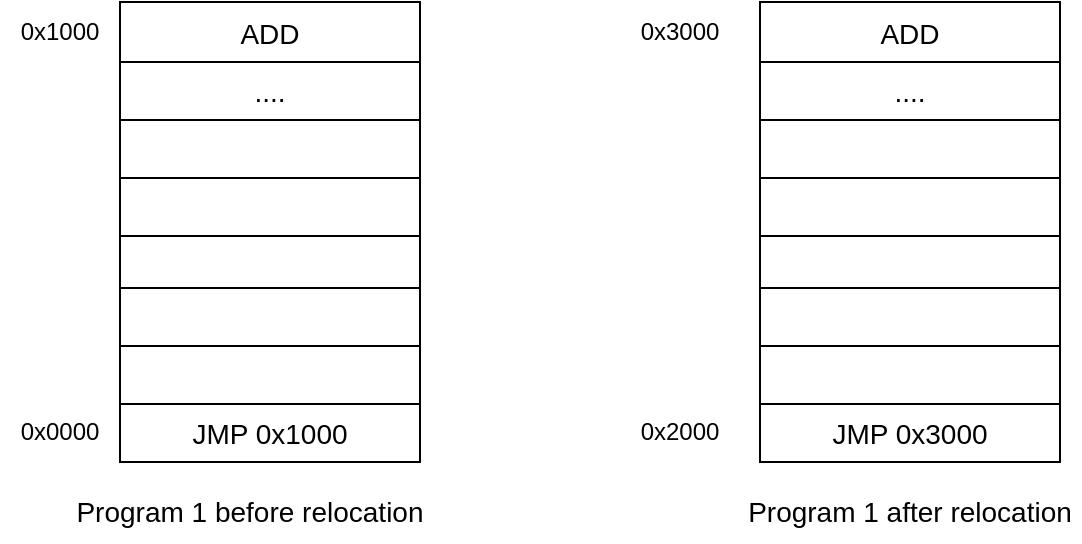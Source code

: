 <mxfile version="20.8.16" type="device"><diagram name="Page-1" id="rTUaQq8XAV8iF2VrG42x"><mxGraphModel dx="1010" dy="733" grid="1" gridSize="10" guides="1" tooltips="1" connect="1" arrows="1" fold="1" page="1" pageScale="1" pageWidth="850" pageHeight="1100" math="0" shadow="0"><root><mxCell id="0"/><mxCell id="1" parent="0"/><mxCell id="K6TayqMUjYeeOzUF6PBt-67" value="0x0000" style="text;strokeColor=none;align=center;fillColor=none;html=1;verticalAlign=middle;whiteSpace=wrap;rounded=0;" parent="1" vertex="1"><mxGeometry x="70" y="550" width="60" height="30" as="geometry"/></mxCell><mxCell id="K6TayqMUjYeeOzUF6PBt-68" value="0x2000" style="text;strokeColor=none;align=center;fillColor=none;html=1;verticalAlign=middle;whiteSpace=wrap;rounded=0;" parent="1" vertex="1"><mxGeometry x="380" y="550" width="60" height="30" as="geometry"/></mxCell><mxCell id="K6TayqMUjYeeOzUF6PBt-69" value="0x1000" style="text;strokeColor=none;align=center;fillColor=none;html=1;verticalAlign=middle;whiteSpace=wrap;rounded=0;" parent="1" vertex="1"><mxGeometry x="70" y="350" width="60" height="30" as="geometry"/></mxCell><mxCell id="K6TayqMUjYeeOzUF6PBt-70" value="0x3000" style="text;strokeColor=none;align=center;fillColor=none;html=1;verticalAlign=middle;whiteSpace=wrap;rounded=0;" parent="1" vertex="1"><mxGeometry x="380" y="350" width="60" height="30" as="geometry"/></mxCell><mxCell id="K6TayqMUjYeeOzUF6PBt-71" value="Program 1 before relocation" style="text;strokeColor=none;align=center;fillColor=none;html=1;verticalAlign=middle;whiteSpace=wrap;rounded=0;fontSize=14;" parent="1" vertex="1"><mxGeometry x="100" y="590" width="190" height="30" as="geometry"/></mxCell><mxCell id="K6TayqMUjYeeOzUF6PBt-72" value="Program 1 after relocation" style="text;strokeColor=none;align=center;fillColor=none;html=1;verticalAlign=middle;whiteSpace=wrap;rounded=0;fontSize=14;" parent="1" vertex="1"><mxGeometry x="440" y="590" width="170" height="30" as="geometry"/></mxCell><mxCell id="K6TayqMUjYeeOzUF6PBt-73" value="ADD" style="shape=table;startSize=30;container=1;collapsible=0;childLayout=tableLayout;fontSize=14;" parent="1" vertex="1"><mxGeometry x="130" y="350" width="150" height="230" as="geometry"/></mxCell><mxCell id="K6TayqMUjYeeOzUF6PBt-74" value="" style="shape=tableRow;horizontal=0;startSize=0;swimlaneHead=0;swimlaneBody=0;strokeColor=inherit;top=0;left=0;bottom=0;right=0;collapsible=0;dropTarget=0;fillColor=none;points=[[0,0.5],[1,0.5]];portConstraint=eastwest;fontSize=14;" parent="K6TayqMUjYeeOzUF6PBt-73" vertex="1"><mxGeometry y="30" width="150" height="29" as="geometry"/></mxCell><mxCell id="K6TayqMUjYeeOzUF6PBt-75" value="...." style="shape=partialRectangle;html=1;whiteSpace=wrap;connectable=0;strokeColor=inherit;overflow=hidden;fillColor=none;top=0;left=0;bottom=0;right=0;pointerEvents=1;fontSize=14;" parent="K6TayqMUjYeeOzUF6PBt-74" vertex="1"><mxGeometry width="150" height="29" as="geometry"><mxRectangle width="150" height="29" as="alternateBounds"/></mxGeometry></mxCell><mxCell id="K6TayqMUjYeeOzUF6PBt-76" value="" style="shape=tableRow;horizontal=0;startSize=0;swimlaneHead=0;swimlaneBody=0;strokeColor=inherit;top=0;left=0;bottom=0;right=0;collapsible=0;dropTarget=0;fillColor=none;points=[[0,0.5],[1,0.5]];portConstraint=eastwest;fontSize=14;" parent="K6TayqMUjYeeOzUF6PBt-73" vertex="1"><mxGeometry y="59" width="150" height="29" as="geometry"/></mxCell><mxCell id="K6TayqMUjYeeOzUF6PBt-77" value="" style="shape=partialRectangle;html=1;whiteSpace=wrap;connectable=0;strokeColor=inherit;overflow=hidden;fillColor=none;top=0;left=0;bottom=0;right=0;pointerEvents=1;fontSize=14;" parent="K6TayqMUjYeeOzUF6PBt-76" vertex="1"><mxGeometry width="150" height="29" as="geometry"><mxRectangle width="150" height="29" as="alternateBounds"/></mxGeometry></mxCell><mxCell id="K6TayqMUjYeeOzUF6PBt-78" value="" style="shape=tableRow;horizontal=0;startSize=0;swimlaneHead=0;swimlaneBody=0;strokeColor=inherit;top=0;left=0;bottom=0;right=0;collapsible=0;dropTarget=0;fillColor=none;points=[[0,0.5],[1,0.5]];portConstraint=eastwest;fontSize=14;" parent="K6TayqMUjYeeOzUF6PBt-73" vertex="1"><mxGeometry y="88" width="150" height="29" as="geometry"/></mxCell><mxCell id="K6TayqMUjYeeOzUF6PBt-79" value="" style="shape=partialRectangle;html=1;whiteSpace=wrap;connectable=0;strokeColor=inherit;overflow=hidden;fillColor=none;top=0;left=0;bottom=0;right=0;pointerEvents=1;fontSize=14;" parent="K6TayqMUjYeeOzUF6PBt-78" vertex="1"><mxGeometry width="150" height="29" as="geometry"><mxRectangle width="150" height="29" as="alternateBounds"/></mxGeometry></mxCell><mxCell id="K6TayqMUjYeeOzUF6PBt-80" value="" style="shape=tableRow;horizontal=0;startSize=0;swimlaneHead=0;swimlaneBody=0;strokeColor=inherit;top=0;left=0;bottom=0;right=0;collapsible=0;dropTarget=0;fillColor=none;points=[[0,0.5],[1,0.5]];portConstraint=eastwest;fontSize=14;" parent="K6TayqMUjYeeOzUF6PBt-73" vertex="1"><mxGeometry y="117" width="150" height="26" as="geometry"/></mxCell><mxCell id="K6TayqMUjYeeOzUF6PBt-81" value="" style="shape=partialRectangle;html=1;whiteSpace=wrap;connectable=0;strokeColor=inherit;overflow=hidden;fillColor=none;top=0;left=0;bottom=0;right=0;pointerEvents=1;fontSize=14;" parent="K6TayqMUjYeeOzUF6PBt-80" vertex="1"><mxGeometry width="150" height="26" as="geometry"><mxRectangle width="150" height="26" as="alternateBounds"/></mxGeometry></mxCell><mxCell id="K6TayqMUjYeeOzUF6PBt-82" value="" style="shape=tableRow;horizontal=0;startSize=0;swimlaneHead=0;swimlaneBody=0;strokeColor=inherit;top=0;left=0;bottom=0;right=0;collapsible=0;dropTarget=0;fillColor=none;points=[[0,0.5],[1,0.5]];portConstraint=eastwest;fontSize=14;" parent="K6TayqMUjYeeOzUF6PBt-73" vertex="1"><mxGeometry y="143" width="150" height="29" as="geometry"/></mxCell><mxCell id="K6TayqMUjYeeOzUF6PBt-83" value="" style="shape=partialRectangle;html=1;whiteSpace=wrap;connectable=0;strokeColor=inherit;overflow=hidden;fillColor=none;top=0;left=0;bottom=0;right=0;pointerEvents=1;fontSize=14;" parent="K6TayqMUjYeeOzUF6PBt-82" vertex="1"><mxGeometry width="150" height="29" as="geometry"><mxRectangle width="150" height="29" as="alternateBounds"/></mxGeometry></mxCell><mxCell id="K6TayqMUjYeeOzUF6PBt-84" value="" style="shape=tableRow;horizontal=0;startSize=0;swimlaneHead=0;swimlaneBody=0;strokeColor=inherit;top=0;left=0;bottom=0;right=0;collapsible=0;dropTarget=0;fillColor=none;points=[[0,0.5],[1,0.5]];portConstraint=eastwest;fontSize=14;" parent="K6TayqMUjYeeOzUF6PBt-73" vertex="1"><mxGeometry y="172" width="150" height="29" as="geometry"/></mxCell><mxCell id="K6TayqMUjYeeOzUF6PBt-85" value="" style="shape=partialRectangle;html=1;whiteSpace=wrap;connectable=0;strokeColor=inherit;overflow=hidden;fillColor=none;top=0;left=0;bottom=0;right=0;pointerEvents=1;fontSize=14;" parent="K6TayqMUjYeeOzUF6PBt-84" vertex="1"><mxGeometry width="150" height="29" as="geometry"><mxRectangle width="150" height="29" as="alternateBounds"/></mxGeometry></mxCell><mxCell id="K6TayqMUjYeeOzUF6PBt-86" value="" style="shape=tableRow;horizontal=0;startSize=0;swimlaneHead=0;swimlaneBody=0;strokeColor=inherit;top=0;left=0;bottom=0;right=0;collapsible=0;dropTarget=0;fillColor=none;points=[[0,0.5],[1,0.5]];portConstraint=eastwest;fontSize=14;" parent="K6TayqMUjYeeOzUF6PBt-73" vertex="1"><mxGeometry y="201" width="150" height="29" as="geometry"/></mxCell><mxCell id="K6TayqMUjYeeOzUF6PBt-87" value="JMP 0x1000" style="shape=partialRectangle;html=1;whiteSpace=wrap;connectable=0;strokeColor=inherit;overflow=hidden;fillColor=none;top=0;left=0;bottom=0;right=0;pointerEvents=1;fontSize=14;" parent="K6TayqMUjYeeOzUF6PBt-86" vertex="1"><mxGeometry width="150" height="29" as="geometry"><mxRectangle width="150" height="29" as="alternateBounds"/></mxGeometry></mxCell><mxCell id="K6TayqMUjYeeOzUF6PBt-88" value="ADD" style="shape=table;startSize=30;container=1;collapsible=0;childLayout=tableLayout;fontSize=14;" parent="1" vertex="1"><mxGeometry x="450" y="350" width="150" height="230" as="geometry"/></mxCell><mxCell id="K6TayqMUjYeeOzUF6PBt-89" value="" style="shape=tableRow;horizontal=0;startSize=0;swimlaneHead=0;swimlaneBody=0;strokeColor=inherit;top=0;left=0;bottom=0;right=0;collapsible=0;dropTarget=0;fillColor=none;points=[[0,0.5],[1,0.5]];portConstraint=eastwest;fontSize=14;" parent="K6TayqMUjYeeOzUF6PBt-88" vertex="1"><mxGeometry y="30" width="150" height="29" as="geometry"/></mxCell><mxCell id="K6TayqMUjYeeOzUF6PBt-90" value="...." style="shape=partialRectangle;html=1;whiteSpace=wrap;connectable=0;strokeColor=inherit;overflow=hidden;fillColor=none;top=0;left=0;bottom=0;right=0;pointerEvents=1;fontSize=14;" parent="K6TayqMUjYeeOzUF6PBt-89" vertex="1"><mxGeometry width="150" height="29" as="geometry"><mxRectangle width="150" height="29" as="alternateBounds"/></mxGeometry></mxCell><mxCell id="K6TayqMUjYeeOzUF6PBt-91" value="" style="shape=tableRow;horizontal=0;startSize=0;swimlaneHead=0;swimlaneBody=0;strokeColor=inherit;top=0;left=0;bottom=0;right=0;collapsible=0;dropTarget=0;fillColor=none;points=[[0,0.5],[1,0.5]];portConstraint=eastwest;fontSize=14;" parent="K6TayqMUjYeeOzUF6PBt-88" vertex="1"><mxGeometry y="59" width="150" height="29" as="geometry"/></mxCell><mxCell id="K6TayqMUjYeeOzUF6PBt-92" value="" style="shape=partialRectangle;html=1;whiteSpace=wrap;connectable=0;strokeColor=inherit;overflow=hidden;fillColor=none;top=0;left=0;bottom=0;right=0;pointerEvents=1;fontSize=14;" parent="K6TayqMUjYeeOzUF6PBt-91" vertex="1"><mxGeometry width="150" height="29" as="geometry"><mxRectangle width="150" height="29" as="alternateBounds"/></mxGeometry></mxCell><mxCell id="K6TayqMUjYeeOzUF6PBt-93" value="" style="shape=tableRow;horizontal=0;startSize=0;swimlaneHead=0;swimlaneBody=0;strokeColor=inherit;top=0;left=0;bottom=0;right=0;collapsible=0;dropTarget=0;fillColor=none;points=[[0,0.5],[1,0.5]];portConstraint=eastwest;fontSize=14;" parent="K6TayqMUjYeeOzUF6PBt-88" vertex="1"><mxGeometry y="88" width="150" height="29" as="geometry"/></mxCell><mxCell id="K6TayqMUjYeeOzUF6PBt-94" value="" style="shape=partialRectangle;html=1;whiteSpace=wrap;connectable=0;strokeColor=inherit;overflow=hidden;fillColor=none;top=0;left=0;bottom=0;right=0;pointerEvents=1;fontSize=14;" parent="K6TayqMUjYeeOzUF6PBt-93" vertex="1"><mxGeometry width="150" height="29" as="geometry"><mxRectangle width="150" height="29" as="alternateBounds"/></mxGeometry></mxCell><mxCell id="K6TayqMUjYeeOzUF6PBt-95" value="" style="shape=tableRow;horizontal=0;startSize=0;swimlaneHead=0;swimlaneBody=0;strokeColor=inherit;top=0;left=0;bottom=0;right=0;collapsible=0;dropTarget=0;fillColor=none;points=[[0,0.5],[1,0.5]];portConstraint=eastwest;fontSize=14;" parent="K6TayqMUjYeeOzUF6PBt-88" vertex="1"><mxGeometry y="117" width="150" height="26" as="geometry"/></mxCell><mxCell id="K6TayqMUjYeeOzUF6PBt-96" value="" style="shape=partialRectangle;html=1;whiteSpace=wrap;connectable=0;strokeColor=inherit;overflow=hidden;fillColor=none;top=0;left=0;bottom=0;right=0;pointerEvents=1;fontSize=14;" parent="K6TayqMUjYeeOzUF6PBt-95" vertex="1"><mxGeometry width="150" height="26" as="geometry"><mxRectangle width="150" height="26" as="alternateBounds"/></mxGeometry></mxCell><mxCell id="K6TayqMUjYeeOzUF6PBt-97" value="" style="shape=tableRow;horizontal=0;startSize=0;swimlaneHead=0;swimlaneBody=0;strokeColor=inherit;top=0;left=0;bottom=0;right=0;collapsible=0;dropTarget=0;fillColor=none;points=[[0,0.5],[1,0.5]];portConstraint=eastwest;fontSize=14;" parent="K6TayqMUjYeeOzUF6PBt-88" vertex="1"><mxGeometry y="143" width="150" height="29" as="geometry"/></mxCell><mxCell id="K6TayqMUjYeeOzUF6PBt-98" value="" style="shape=partialRectangle;html=1;whiteSpace=wrap;connectable=0;strokeColor=inherit;overflow=hidden;fillColor=none;top=0;left=0;bottom=0;right=0;pointerEvents=1;fontSize=14;" parent="K6TayqMUjYeeOzUF6PBt-97" vertex="1"><mxGeometry width="150" height="29" as="geometry"><mxRectangle width="150" height="29" as="alternateBounds"/></mxGeometry></mxCell><mxCell id="K6TayqMUjYeeOzUF6PBt-99" value="" style="shape=tableRow;horizontal=0;startSize=0;swimlaneHead=0;swimlaneBody=0;strokeColor=inherit;top=0;left=0;bottom=0;right=0;collapsible=0;dropTarget=0;fillColor=none;points=[[0,0.5],[1,0.5]];portConstraint=eastwest;fontSize=14;" parent="K6TayqMUjYeeOzUF6PBt-88" vertex="1"><mxGeometry y="172" width="150" height="29" as="geometry"/></mxCell><mxCell id="K6TayqMUjYeeOzUF6PBt-100" value="" style="shape=partialRectangle;html=1;whiteSpace=wrap;connectable=0;strokeColor=inherit;overflow=hidden;fillColor=none;top=0;left=0;bottom=0;right=0;pointerEvents=1;fontSize=14;" parent="K6TayqMUjYeeOzUF6PBt-99" vertex="1"><mxGeometry width="150" height="29" as="geometry"><mxRectangle width="150" height="29" as="alternateBounds"/></mxGeometry></mxCell><mxCell id="K6TayqMUjYeeOzUF6PBt-101" value="" style="shape=tableRow;horizontal=0;startSize=0;swimlaneHead=0;swimlaneBody=0;strokeColor=inherit;top=0;left=0;bottom=0;right=0;collapsible=0;dropTarget=0;fillColor=none;points=[[0,0.5],[1,0.5]];portConstraint=eastwest;fontSize=14;" parent="K6TayqMUjYeeOzUF6PBt-88" vertex="1"><mxGeometry y="201" width="150" height="29" as="geometry"/></mxCell><mxCell id="K6TayqMUjYeeOzUF6PBt-102" value="JMP 0x3000" style="shape=partialRectangle;html=1;whiteSpace=wrap;connectable=0;strokeColor=inherit;overflow=hidden;fillColor=none;top=0;left=0;bottom=0;right=0;pointerEvents=1;fontSize=14;" parent="K6TayqMUjYeeOzUF6PBt-101" vertex="1"><mxGeometry width="150" height="29" as="geometry"><mxRectangle width="150" height="29" as="alternateBounds"/></mxGeometry></mxCell></root></mxGraphModel></diagram></mxfile>